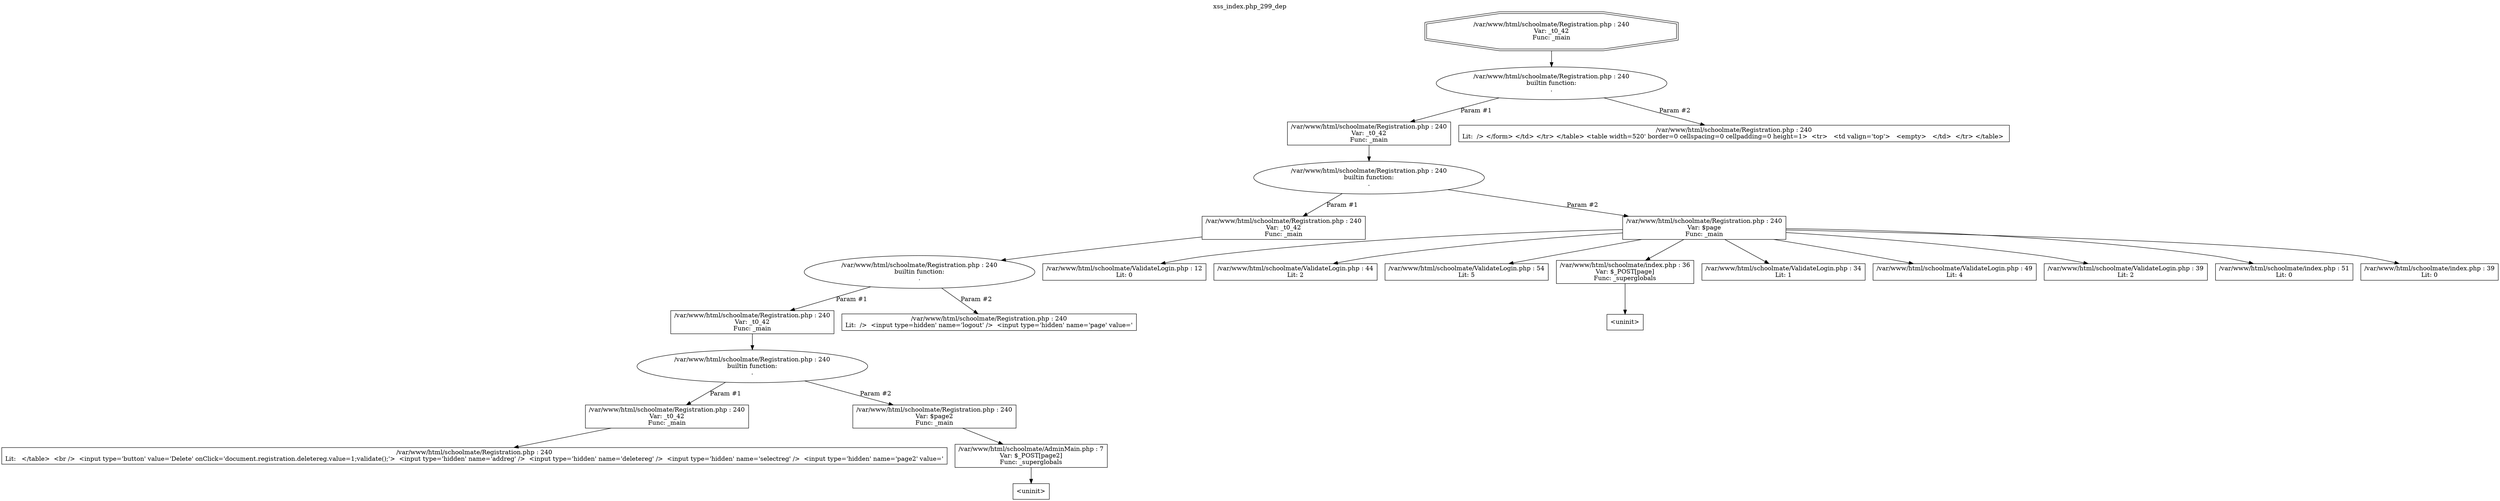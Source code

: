 digraph cfg {
  label="xss_index.php_299_dep";
  labelloc=t;
  n1 [shape=doubleoctagon, label="/var/www/html/schoolmate/Registration.php : 240\nVar: _t0_42\nFunc: _main\n"];
  n2 [shape=ellipse, label="/var/www/html/schoolmate/Registration.php : 240\nbuiltin function:\n.\n"];
  n3 [shape=box, label="/var/www/html/schoolmate/Registration.php : 240\nVar: _t0_42\nFunc: _main\n"];
  n4 [shape=ellipse, label="/var/www/html/schoolmate/Registration.php : 240\nbuiltin function:\n.\n"];
  n5 [shape=box, label="/var/www/html/schoolmate/Registration.php : 240\nVar: _t0_42\nFunc: _main\n"];
  n6 [shape=ellipse, label="/var/www/html/schoolmate/Registration.php : 240\nbuiltin function:\n.\n"];
  n7 [shape=box, label="/var/www/html/schoolmate/Registration.php : 240\nVar: _t0_42\nFunc: _main\n"];
  n8 [shape=ellipse, label="/var/www/html/schoolmate/Registration.php : 240\nbuiltin function:\n.\n"];
  n9 [shape=box, label="/var/www/html/schoolmate/Registration.php : 240\nVar: _t0_42\nFunc: _main\n"];
  n10 [shape=box, label="/var/www/html/schoolmate/Registration.php : 240\nLit:   </table>  <br />  <input type='button' value='Delete' onClick='document.registration.deletereg.value=1;validate();'>  <input type='hidden' name='addreg' />  <input type='hidden' name='deletereg' />  <input type='hidden' name='selectreg' />  <input type='hidden' name='page2' value='\n"];
  n11 [shape=box, label="/var/www/html/schoolmate/Registration.php : 240\nVar: $page2\nFunc: _main\n"];
  n12 [shape=box, label="/var/www/html/schoolmate/AdminMain.php : 7\nVar: $_POST[page2]\nFunc: _superglobals\n"];
  n13 [shape=box, label="<uninit>"];
  n14 [shape=box, label="/var/www/html/schoolmate/Registration.php : 240\nLit:  />  <input type=hidden' name='logout' />  <input type='hidden' name='page' value='\n"];
  n15 [shape=box, label="/var/www/html/schoolmate/Registration.php : 240\nVar: $page\nFunc: _main\n"];
  n16 [shape=box, label="/var/www/html/schoolmate/ValidateLogin.php : 12\nLit: 0\n"];
  n17 [shape=box, label="/var/www/html/schoolmate/ValidateLogin.php : 44\nLit: 2\n"];
  n18 [shape=box, label="/var/www/html/schoolmate/ValidateLogin.php : 54\nLit: 5\n"];
  n19 [shape=box, label="/var/www/html/schoolmate/index.php : 36\nVar: $_POST[page]\nFunc: _superglobals\n"];
  n20 [shape=box, label="<uninit>"];
  n21 [shape=box, label="/var/www/html/schoolmate/ValidateLogin.php : 34\nLit: 1\n"];
  n22 [shape=box, label="/var/www/html/schoolmate/ValidateLogin.php : 49\nLit: 4\n"];
  n23 [shape=box, label="/var/www/html/schoolmate/ValidateLogin.php : 39\nLit: 2\n"];
  n24 [shape=box, label="/var/www/html/schoolmate/index.php : 51\nLit: 0\n"];
  n25 [shape=box, label="/var/www/html/schoolmate/index.php : 39\nLit: 0\n"];
  n26 [shape=box, label="/var/www/html/schoolmate/Registration.php : 240\nLit:  /> </form> </td> </tr> </table> <table width=520' border=0 cellspacing=0 cellpadding=0 height=1>  <tr>   <td valign='top'>   <empty>   </td>  </tr> </table> \n"];
  n1 -> n2;
  n3 -> n4;
  n5 -> n6;
  n7 -> n8;
  n9 -> n10;
  n8 -> n9[label="Param #1"];
  n8 -> n11[label="Param #2"];
  n12 -> n13;
  n11 -> n12;
  n6 -> n7[label="Param #1"];
  n6 -> n14[label="Param #2"];
  n4 -> n5[label="Param #1"];
  n4 -> n15[label="Param #2"];
  n15 -> n16;
  n15 -> n17;
  n15 -> n18;
  n15 -> n19;
  n15 -> n21;
  n15 -> n22;
  n15 -> n23;
  n15 -> n24;
  n15 -> n25;
  n19 -> n20;
  n2 -> n3[label="Param #1"];
  n2 -> n26[label="Param #2"];
}
